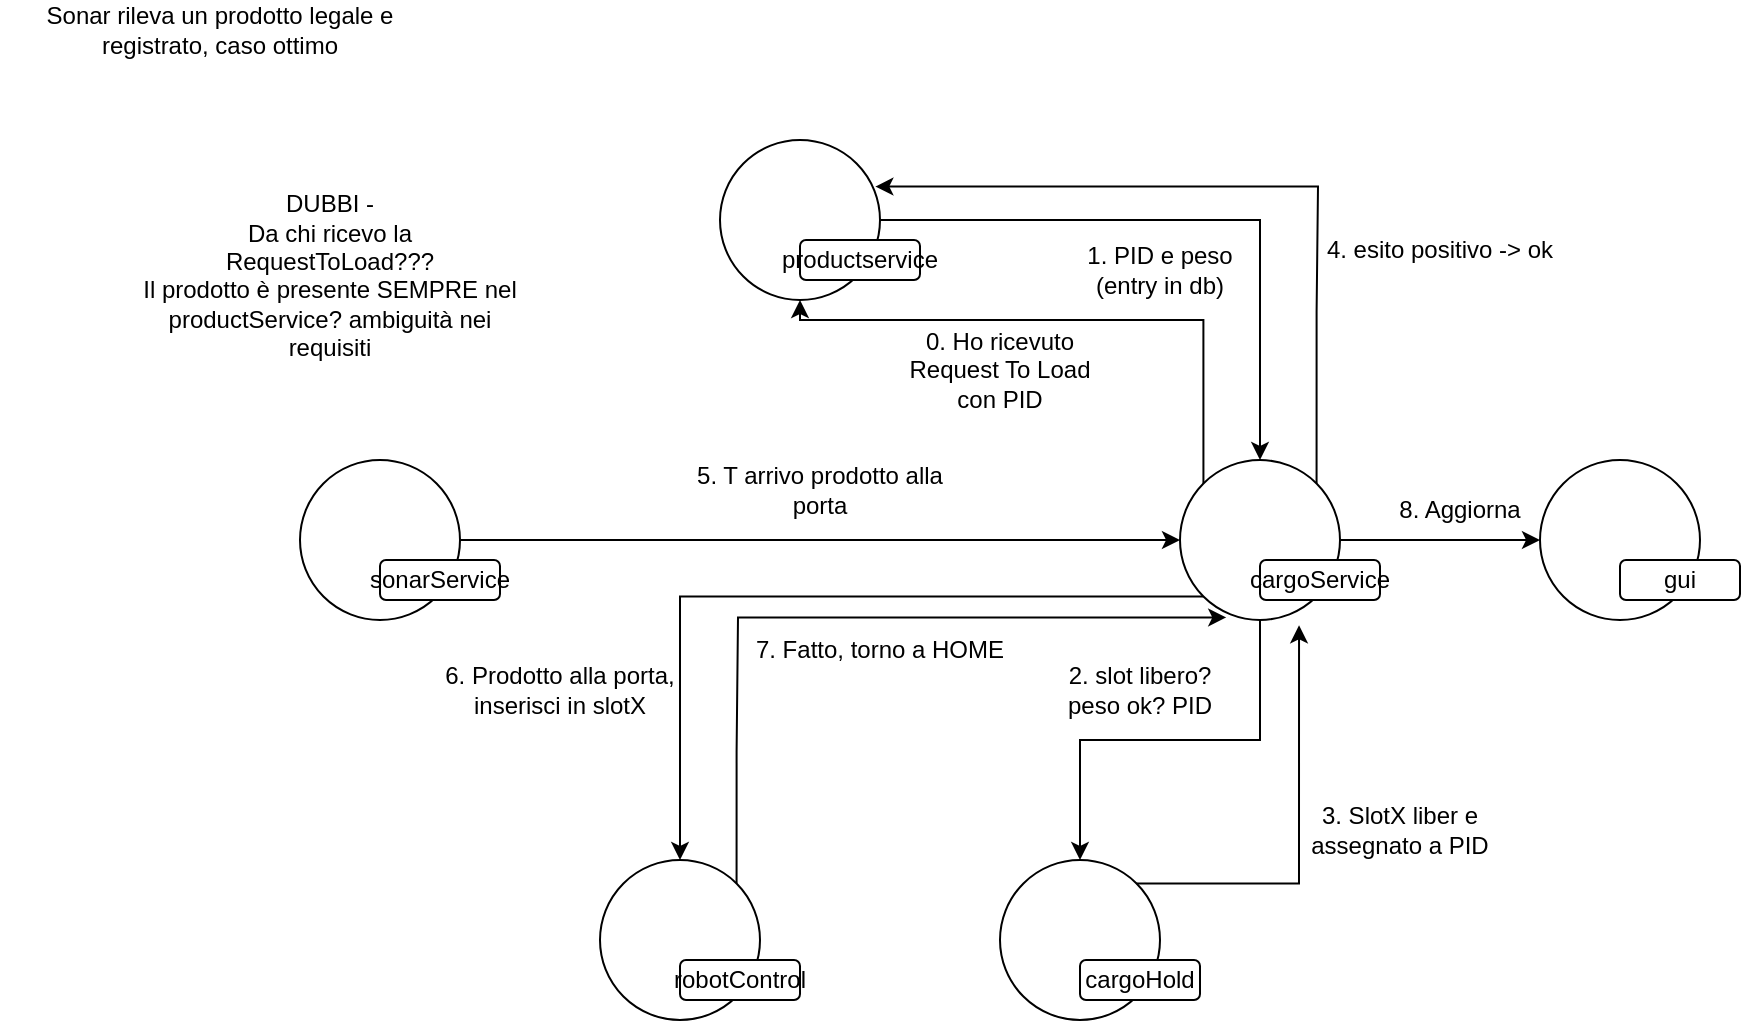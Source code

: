 <mxfile version="28.0.7" pages="4">
  <diagram name="ProdottoDisponibile" id="25Efme0Ay3es9wh1dyTM">
    <mxGraphModel dx="614" dy="648" grid="1" gridSize="10" guides="1" tooltips="1" connect="1" arrows="1" fold="1" page="1" pageScale="1" pageWidth="827" pageHeight="1169" math="0" shadow="0">
      <root>
        <mxCell id="0" />
        <mxCell id="1" parent="0" />
        <mxCell id="WGEKUS04sTv0rBj9BLx_-32" style="edgeStyle=orthogonalEdgeStyle;rounded=0;orthogonalLoop=1;jettySize=auto;html=1;exitX=1;exitY=0.5;exitDx=0;exitDy=0;entryX=0;entryY=0.5;entryDx=0;entryDy=0;" parent="1" source="WGEKUS04sTv0rBj9BLx_-2" target="WGEKUS04sTv0rBj9BLx_-4" edge="1">
          <mxGeometry relative="1" as="geometry" />
        </mxCell>
        <mxCell id="WGEKUS04sTv0rBj9BLx_-2" value="" style="ellipse;whiteSpace=wrap;html=1;aspect=fixed;" parent="1" vertex="1">
          <mxGeometry x="170" y="240" width="80" height="80" as="geometry" />
        </mxCell>
        <mxCell id="WGEKUS04sTv0rBj9BLx_-3" value="sonarService" style="rounded=1;whiteSpace=wrap;html=1;" parent="1" vertex="1">
          <mxGeometry x="210" y="290" width="60" height="20" as="geometry" />
        </mxCell>
        <mxCell id="WGEKUS04sTv0rBj9BLx_-22" style="edgeStyle=orthogonalEdgeStyle;rounded=0;orthogonalLoop=1;jettySize=auto;html=1;exitX=1;exitY=0;exitDx=0;exitDy=0;entryX=0.971;entryY=0.291;entryDx=0;entryDy=0;entryPerimeter=0;" parent="1" source="WGEKUS04sTv0rBj9BLx_-4" target="WGEKUS04sTv0rBj9BLx_-7" edge="1">
          <mxGeometry relative="1" as="geometry">
            <mxPoint x="678" y="80" as="targetPoint" />
            <Array as="points">
              <mxPoint x="678" y="166" />
              <mxPoint x="679" y="103" />
            </Array>
          </mxGeometry>
        </mxCell>
        <mxCell id="WGEKUS04sTv0rBj9BLx_-24" style="edgeStyle=orthogonalEdgeStyle;rounded=0;orthogonalLoop=1;jettySize=auto;html=1;exitX=0.5;exitY=1;exitDx=0;exitDy=0;entryX=0.5;entryY=0;entryDx=0;entryDy=0;" parent="1" source="WGEKUS04sTv0rBj9BLx_-4" target="WGEKUS04sTv0rBj9BLx_-11" edge="1">
          <mxGeometry relative="1" as="geometry" />
        </mxCell>
        <mxCell id="WGEKUS04sTv0rBj9BLx_-34" style="edgeStyle=orthogonalEdgeStyle;rounded=0;orthogonalLoop=1;jettySize=auto;html=1;exitX=0;exitY=1;exitDx=0;exitDy=0;entryX=0.5;entryY=0;entryDx=0;entryDy=0;" parent="1" source="WGEKUS04sTv0rBj9BLx_-4" target="WGEKUS04sTv0rBj9BLx_-9" edge="1">
          <mxGeometry relative="1" as="geometry" />
        </mxCell>
        <mxCell id="f1D6WuZxMdPs2gHAFTNx-3" style="edgeStyle=orthogonalEdgeStyle;rounded=0;orthogonalLoop=1;jettySize=auto;html=1;exitX=1;exitY=0.5;exitDx=0;exitDy=0;entryX=0;entryY=0.5;entryDx=0;entryDy=0;" parent="1" source="WGEKUS04sTv0rBj9BLx_-4" target="f1D6WuZxMdPs2gHAFTNx-1" edge="1">
          <mxGeometry relative="1" as="geometry" />
        </mxCell>
        <mxCell id="b7JDsCgxkfN641fADbbu-5" style="edgeStyle=orthogonalEdgeStyle;rounded=0;orthogonalLoop=1;jettySize=auto;html=1;exitX=0;exitY=0;exitDx=0;exitDy=0;entryX=0.5;entryY=1;entryDx=0;entryDy=0;" parent="1" source="WGEKUS04sTv0rBj9BLx_-4" target="WGEKUS04sTv0rBj9BLx_-7" edge="1">
          <mxGeometry relative="1" as="geometry">
            <Array as="points">
              <mxPoint x="622" y="170" />
              <mxPoint x="420" y="170" />
            </Array>
          </mxGeometry>
        </mxCell>
        <mxCell id="WGEKUS04sTv0rBj9BLx_-4" value="" style="ellipse;whiteSpace=wrap;html=1;aspect=fixed;" parent="1" vertex="1">
          <mxGeometry x="610" y="240" width="80" height="80" as="geometry" />
        </mxCell>
        <mxCell id="WGEKUS04sTv0rBj9BLx_-5" value="cargoService" style="rounded=1;whiteSpace=wrap;html=1;" parent="1" vertex="1">
          <mxGeometry x="650" y="290" width="60" height="20" as="geometry" />
        </mxCell>
        <mxCell id="WGEKUS04sTv0rBj9BLx_-17" style="edgeStyle=orthogonalEdgeStyle;rounded=0;orthogonalLoop=1;jettySize=auto;html=1;exitX=1;exitY=0.5;exitDx=0;exitDy=0;entryX=0.5;entryY=0;entryDx=0;entryDy=0;" parent="1" source="WGEKUS04sTv0rBj9BLx_-7" target="WGEKUS04sTv0rBj9BLx_-4" edge="1">
          <mxGeometry relative="1" as="geometry" />
        </mxCell>
        <mxCell id="WGEKUS04sTv0rBj9BLx_-7" value="" style="ellipse;whiteSpace=wrap;html=1;aspect=fixed;" parent="1" vertex="1">
          <mxGeometry x="380" y="80" width="80" height="80" as="geometry" />
        </mxCell>
        <mxCell id="WGEKUS04sTv0rBj9BLx_-8" value="productservice" style="rounded=1;whiteSpace=wrap;html=1;" parent="1" vertex="1">
          <mxGeometry x="420" y="130" width="60" height="20" as="geometry" />
        </mxCell>
        <mxCell id="WGEKUS04sTv0rBj9BLx_-37" style="edgeStyle=orthogonalEdgeStyle;rounded=0;orthogonalLoop=1;jettySize=auto;html=1;exitX=1;exitY=0;exitDx=0;exitDy=0;entryX=0.289;entryY=0.984;entryDx=0;entryDy=0;entryPerimeter=0;" parent="1" source="WGEKUS04sTv0rBj9BLx_-9" target="WGEKUS04sTv0rBj9BLx_-4" edge="1">
          <mxGeometry relative="1" as="geometry">
            <mxPoint x="388" y="320" as="targetPoint" />
            <Array as="points">
              <mxPoint x="388" y="386" />
              <mxPoint x="389" y="319" />
            </Array>
          </mxGeometry>
        </mxCell>
        <mxCell id="WGEKUS04sTv0rBj9BLx_-9" value="" style="ellipse;whiteSpace=wrap;html=1;aspect=fixed;" parent="1" vertex="1">
          <mxGeometry x="320" y="440" width="80" height="80" as="geometry" />
        </mxCell>
        <mxCell id="WGEKUS04sTv0rBj9BLx_-10" value="robotControl" style="rounded=1;whiteSpace=wrap;html=1;" parent="1" vertex="1">
          <mxGeometry x="360" y="490" width="60" height="20" as="geometry" />
        </mxCell>
        <mxCell id="WGEKUS04sTv0rBj9BLx_-11" value="" style="ellipse;whiteSpace=wrap;html=1;aspect=fixed;" parent="1" vertex="1">
          <mxGeometry x="520" y="440" width="80" height="80" as="geometry" />
        </mxCell>
        <mxCell id="WGEKUS04sTv0rBj9BLx_-12" value="cargoHold" style="rounded=1;whiteSpace=wrap;html=1;" parent="1" vertex="1">
          <mxGeometry x="560" y="490" width="60" height="20" as="geometry" />
        </mxCell>
        <mxCell id="WGEKUS04sTv0rBj9BLx_-15" value="Sonar rileva un prodotto legale e registrato, caso ottimo" style="text;html=1;align=center;verticalAlign=middle;whiteSpace=wrap;rounded=0;" parent="1" vertex="1">
          <mxGeometry x="20" y="10" width="220" height="30" as="geometry" />
        </mxCell>
        <mxCell id="WGEKUS04sTv0rBj9BLx_-18" value="1. PID e peso (entry in db)" style="text;html=1;align=center;verticalAlign=middle;whiteSpace=wrap;rounded=0;" parent="1" vertex="1">
          <mxGeometry x="550" y="130" width="100" height="30" as="geometry" />
        </mxCell>
        <mxCell id="WGEKUS04sTv0rBj9BLx_-23" value="4. esito positivo -&amp;gt; ok" style="text;html=1;align=center;verticalAlign=middle;whiteSpace=wrap;rounded=0;" parent="1" vertex="1">
          <mxGeometry x="680" y="120" width="120" height="30" as="geometry" />
        </mxCell>
        <mxCell id="WGEKUS04sTv0rBj9BLx_-25" value="2. slot libero? peso ok? PID" style="text;html=1;align=center;verticalAlign=middle;whiteSpace=wrap;rounded=0;" parent="1" vertex="1">
          <mxGeometry x="540" y="340" width="100" height="30" as="geometry" />
        </mxCell>
        <mxCell id="WGEKUS04sTv0rBj9BLx_-27" value="3. SlotX liber e assegnato a PID" style="text;html=1;align=center;verticalAlign=middle;whiteSpace=wrap;rounded=0;" parent="1" vertex="1">
          <mxGeometry x="670" y="410" width="100" height="30" as="geometry" />
        </mxCell>
        <mxCell id="WGEKUS04sTv0rBj9BLx_-30" style="edgeStyle=orthogonalEdgeStyle;rounded=0;orthogonalLoop=1;jettySize=auto;html=1;exitX=1;exitY=0;exitDx=0;exitDy=0;entryX=0.744;entryY=1.033;entryDx=0;entryDy=0;entryPerimeter=0;" parent="1" source="WGEKUS04sTv0rBj9BLx_-11" target="WGEKUS04sTv0rBj9BLx_-4" edge="1">
          <mxGeometry relative="1" as="geometry" />
        </mxCell>
        <mxCell id="WGEKUS04sTv0rBj9BLx_-31" value="5. T arrivo prodotto alla porta" style="text;html=1;align=center;verticalAlign=middle;whiteSpace=wrap;rounded=0;" parent="1" vertex="1">
          <mxGeometry x="360" y="240" width="140" height="30" as="geometry" />
        </mxCell>
        <mxCell id="WGEKUS04sTv0rBj9BLx_-35" value="6. Prodotto alla porta, inserisci in slotX" style="text;html=1;align=center;verticalAlign=middle;whiteSpace=wrap;rounded=0;" parent="1" vertex="1">
          <mxGeometry x="230" y="340" width="140" height="30" as="geometry" />
        </mxCell>
        <mxCell id="WGEKUS04sTv0rBj9BLx_-38" value="7. Fatto, torno a HOME" style="text;html=1;align=center;verticalAlign=middle;whiteSpace=wrap;rounded=0;" parent="1" vertex="1">
          <mxGeometry x="390" y="320" width="140" height="30" as="geometry" />
        </mxCell>
        <mxCell id="f1D6WuZxMdPs2gHAFTNx-1" value="" style="ellipse;whiteSpace=wrap;html=1;aspect=fixed;" parent="1" vertex="1">
          <mxGeometry x="790" y="240" width="80" height="80" as="geometry" />
        </mxCell>
        <mxCell id="f1D6WuZxMdPs2gHAFTNx-2" value="gui" style="rounded=1;whiteSpace=wrap;html=1;" parent="1" vertex="1">
          <mxGeometry x="830" y="290" width="60" height="20" as="geometry" />
        </mxCell>
        <mxCell id="f1D6WuZxMdPs2gHAFTNx-4" value="8. Aggiorna" style="text;html=1;align=center;verticalAlign=middle;whiteSpace=wrap;rounded=0;" parent="1" vertex="1">
          <mxGeometry x="690" y="250" width="120" height="30" as="geometry" />
        </mxCell>
        <mxCell id="b7JDsCgxkfN641fADbbu-1" value="DUBBI -&lt;br&gt;Da chi ricevo la RequestToLoad???&lt;br&gt;Il prodotto è presente SEMPRE nel productService? ambiguità nei requisiti&lt;div&gt;&lt;br&gt;&lt;/div&gt;" style="text;html=1;align=center;verticalAlign=middle;whiteSpace=wrap;rounded=0;" parent="1" vertex="1">
          <mxGeometry x="90" y="100" width="190" height="110" as="geometry" />
        </mxCell>
        <mxCell id="b7JDsCgxkfN641fADbbu-6" value="0. Ho ricevuto Request To Load con PID" style="text;html=1;align=center;verticalAlign=middle;whiteSpace=wrap;rounded=0;" parent="1" vertex="1">
          <mxGeometry x="470" y="180" width="100" height="30" as="geometry" />
        </mxCell>
      </root>
    </mxGraphModel>
  </diagram>
  <diagram name="Neg1 - illegalProduct" id="JJoJsT08v6iu-mhNfzCP">
    <mxGraphModel dx="1215" dy="723" grid="1" gridSize="10" guides="1" tooltips="1" connect="1" arrows="1" fold="1" page="1" pageScale="1" pageWidth="827" pageHeight="1169" math="0" shadow="0">
      <root>
        <mxCell id="0" />
        <mxCell id="1" parent="0" />
        <mxCell id="7TsAhdL8rtgzQ2KAtKML-1" value="Prodotto non registrato o peso &amp;gt; max" style="text;html=1;align=center;verticalAlign=middle;whiteSpace=wrap;rounded=0;" parent="1" vertex="1">
          <mxGeometry x="30" y="10" width="200" height="50" as="geometry" />
        </mxCell>
        <mxCell id="kh7jRxRdBOwOGf4_5ecX-2" value="" style="ellipse;whiteSpace=wrap;html=1;aspect=fixed;" vertex="1" parent="1">
          <mxGeometry x="70" y="240" width="80" height="80" as="geometry" />
        </mxCell>
        <mxCell id="kh7jRxRdBOwOGf4_5ecX-3" value="sonarService" style="rounded=1;whiteSpace=wrap;html=1;" vertex="1" parent="1">
          <mxGeometry x="110" y="290" width="60" height="20" as="geometry" />
        </mxCell>
        <mxCell id="kh7jRxRdBOwOGf4_5ecX-8" style="edgeStyle=orthogonalEdgeStyle;rounded=0;orthogonalLoop=1;jettySize=auto;html=1;exitX=0;exitY=0;exitDx=0;exitDy=0;entryX=0.5;entryY=1;entryDx=0;entryDy=0;" edge="1" parent="1" source="kh7jRxRdBOwOGf4_5ecX-9" target="kh7jRxRdBOwOGf4_5ecX-12">
          <mxGeometry relative="1" as="geometry">
            <Array as="points">
              <mxPoint x="522" y="170" />
              <mxPoint x="320" y="170" />
            </Array>
          </mxGeometry>
        </mxCell>
        <mxCell id="AK_VR0vXPfZtuDrAQIk0-1" style="edgeStyle=none;curved=1;rounded=0;orthogonalLoop=1;jettySize=auto;html=1;exitX=1;exitY=0.5;exitDx=0;exitDy=0;entryX=0;entryY=0.5;entryDx=0;entryDy=0;fontSize=12;startSize=8;endSize=8;" edge="1" parent="1" source="kh7jRxRdBOwOGf4_5ecX-9" target="kh7jRxRdBOwOGf4_5ecX-27">
          <mxGeometry relative="1" as="geometry" />
        </mxCell>
        <mxCell id="kh7jRxRdBOwOGf4_5ecX-9" value="" style="ellipse;whiteSpace=wrap;html=1;aspect=fixed;" vertex="1" parent="1">
          <mxGeometry x="510" y="240" width="80" height="80" as="geometry" />
        </mxCell>
        <mxCell id="kh7jRxRdBOwOGf4_5ecX-10" value="cargoService" style="rounded=1;whiteSpace=wrap;html=1;" vertex="1" parent="1">
          <mxGeometry x="550" y="290" width="60" height="20" as="geometry" />
        </mxCell>
        <mxCell id="kh7jRxRdBOwOGf4_5ecX-11" style="edgeStyle=orthogonalEdgeStyle;rounded=0;orthogonalLoop=1;jettySize=auto;html=1;exitX=1;exitY=0.5;exitDx=0;exitDy=0;entryX=0.5;entryY=0;entryDx=0;entryDy=0;" edge="1" parent="1" source="kh7jRxRdBOwOGf4_5ecX-12" target="kh7jRxRdBOwOGf4_5ecX-9">
          <mxGeometry relative="1" as="geometry" />
        </mxCell>
        <mxCell id="kh7jRxRdBOwOGf4_5ecX-12" value="" style="ellipse;whiteSpace=wrap;html=1;aspect=fixed;" vertex="1" parent="1">
          <mxGeometry x="280" y="80" width="80" height="80" as="geometry" />
        </mxCell>
        <mxCell id="kh7jRxRdBOwOGf4_5ecX-13" value="productservice" style="rounded=1;whiteSpace=wrap;html=1;" vertex="1" parent="1">
          <mxGeometry x="320" y="130" width="60" height="20" as="geometry" />
        </mxCell>
        <mxCell id="kh7jRxRdBOwOGf4_5ecX-15" value="" style="ellipse;whiteSpace=wrap;html=1;aspect=fixed;" vertex="1" parent="1">
          <mxGeometry x="220" y="440" width="80" height="80" as="geometry" />
        </mxCell>
        <mxCell id="kh7jRxRdBOwOGf4_5ecX-16" value="robotControl" style="rounded=1;whiteSpace=wrap;html=1;" vertex="1" parent="1">
          <mxGeometry x="260" y="490" width="60" height="20" as="geometry" />
        </mxCell>
        <mxCell id="kh7jRxRdBOwOGf4_5ecX-17" value="" style="ellipse;whiteSpace=wrap;html=1;aspect=fixed;" vertex="1" parent="1">
          <mxGeometry x="420" y="440" width="80" height="80" as="geometry" />
        </mxCell>
        <mxCell id="kh7jRxRdBOwOGf4_5ecX-18" value="cargoHold" style="rounded=1;whiteSpace=wrap;html=1;" vertex="1" parent="1">
          <mxGeometry x="460" y="490" width="60" height="20" as="geometry" />
        </mxCell>
        <mxCell id="kh7jRxRdBOwOGf4_5ecX-19" value="1. PID assente / peso &amp;gt; MAX" style="text;html=1;align=center;verticalAlign=middle;whiteSpace=wrap;rounded=0;" vertex="1" parent="1">
          <mxGeometry x="450" y="130" width="100" height="30" as="geometry" />
        </mxCell>
        <mxCell id="kh7jRxRdBOwOGf4_5ecX-27" value="" style="ellipse;whiteSpace=wrap;html=1;aspect=fixed;" vertex="1" parent="1">
          <mxGeometry x="690" y="240" width="80" height="80" as="geometry" />
        </mxCell>
        <mxCell id="kh7jRxRdBOwOGf4_5ecX-28" value="gui" style="rounded=1;whiteSpace=wrap;html=1;" vertex="1" parent="1">
          <mxGeometry x="730" y="290" width="60" height="20" as="geometry" />
        </mxCell>
        <mxCell id="kh7jRxRdBOwOGf4_5ecX-31" value="0. Ho ricevuto Request To Load con PID" style="text;html=1;align=center;verticalAlign=middle;whiteSpace=wrap;rounded=0;" vertex="1" parent="1">
          <mxGeometry x="370" y="180" width="100" height="30" as="geometry" />
        </mxCell>
        <mxCell id="AK_VR0vXPfZtuDrAQIk0-2" value="2. Aggiorna" style="text;html=1;align=center;verticalAlign=middle;whiteSpace=wrap;rounded=0;" vertex="1" parent="1">
          <mxGeometry x="580" y="250" width="120" height="30" as="geometry" />
        </mxCell>
      </root>
    </mxGraphModel>
  </diagram>
  <diagram name="Neg2 - interrupt" id="SZKAoKg2T0jrM4w7HBy4">
    <mxGraphModel dx="1215" dy="723" grid="1" gridSize="10" guides="1" tooltips="1" connect="1" arrows="1" fold="1" page="1" pageScale="1" pageWidth="827" pageHeight="1169" math="0" shadow="0">
      <root>
        <mxCell id="0" />
        <mxCell id="1" parent="0" />
        <mxCell id="uiuxDL_elA8yQI4Zi2Tw-1" value="Interrupt" style="text;html=1;align=center;verticalAlign=middle;whiteSpace=wrap;rounded=0;" parent="1" vertex="1">
          <mxGeometry x="40" y="20" width="190" height="30" as="geometry" />
        </mxCell>
        <mxCell id="GBLBe9M7HUZ7NNClnXE3-1" style="edgeStyle=orthogonalEdgeStyle;rounded=0;orthogonalLoop=1;jettySize=auto;html=1;exitX=1;exitY=0.5;exitDx=0;exitDy=0;entryX=0;entryY=0.5;entryDx=0;entryDy=0;" edge="1" parent="1" source="GBLBe9M7HUZ7NNClnXE3-2" target="GBLBe9M7HUZ7NNClnXE3-9">
          <mxGeometry relative="1" as="geometry" />
        </mxCell>
        <mxCell id="GBLBe9M7HUZ7NNClnXE3-2" value="" style="ellipse;whiteSpace=wrap;html=1;aspect=fixed;" vertex="1" parent="1">
          <mxGeometry x="130" y="220" width="80" height="80" as="geometry" />
        </mxCell>
        <mxCell id="GBLBe9M7HUZ7NNClnXE3-3" value="sonarService" style="rounded=1;whiteSpace=wrap;html=1;" vertex="1" parent="1">
          <mxGeometry x="170" y="270" width="60" height="20" as="geometry" />
        </mxCell>
        <mxCell id="GBLBe9M7HUZ7NNClnXE3-4" style="edgeStyle=orthogonalEdgeStyle;rounded=0;orthogonalLoop=1;jettySize=auto;html=1;exitX=1;exitY=0;exitDx=0;exitDy=0;entryX=0.971;entryY=0.291;entryDx=0;entryDy=0;entryPerimeter=0;" edge="1" parent="1" source="GBLBe9M7HUZ7NNClnXE3-9" target="GBLBe9M7HUZ7NNClnXE3-12">
          <mxGeometry relative="1" as="geometry">
            <mxPoint x="638" y="60" as="targetPoint" />
            <Array as="points">
              <mxPoint x="638" y="146" />
              <mxPoint x="639" y="83" />
            </Array>
          </mxGeometry>
        </mxCell>
        <mxCell id="GBLBe9M7HUZ7NNClnXE3-5" style="edgeStyle=orthogonalEdgeStyle;rounded=0;orthogonalLoop=1;jettySize=auto;html=1;exitX=0.5;exitY=1;exitDx=0;exitDy=0;entryX=0.5;entryY=0;entryDx=0;entryDy=0;" edge="1" parent="1" source="GBLBe9M7HUZ7NNClnXE3-9" target="GBLBe9M7HUZ7NNClnXE3-17">
          <mxGeometry relative="1" as="geometry" />
        </mxCell>
        <mxCell id="GBLBe9M7HUZ7NNClnXE3-8" style="edgeStyle=orthogonalEdgeStyle;rounded=0;orthogonalLoop=1;jettySize=auto;html=1;exitX=0;exitY=0;exitDx=0;exitDy=0;entryX=0.5;entryY=1;entryDx=0;entryDy=0;" edge="1" parent="1" source="GBLBe9M7HUZ7NNClnXE3-9" target="GBLBe9M7HUZ7NNClnXE3-12">
          <mxGeometry relative="1" as="geometry">
            <Array as="points">
              <mxPoint x="582" y="150" />
              <mxPoint x="380" y="150" />
            </Array>
          </mxGeometry>
        </mxCell>
        <mxCell id="tBO8AAmjAjPt6X4575wv-1" style="edgeStyle=none;curved=1;rounded=0;orthogonalLoop=1;jettySize=auto;html=1;exitX=1;exitY=0.5;exitDx=0;exitDy=0;entryX=0;entryY=0.5;entryDx=0;entryDy=0;fontSize=12;startSize=8;endSize=8;" edge="1" parent="1" source="GBLBe9M7HUZ7NNClnXE3-9" target="GBLBe9M7HUZ7NNClnXE3-27">
          <mxGeometry relative="1" as="geometry" />
        </mxCell>
        <mxCell id="GBLBe9M7HUZ7NNClnXE3-9" value="" style="ellipse;whiteSpace=wrap;html=1;aspect=fixed;" vertex="1" parent="1">
          <mxGeometry x="570" y="220" width="80" height="80" as="geometry" />
        </mxCell>
        <mxCell id="GBLBe9M7HUZ7NNClnXE3-10" value="cargoService" style="rounded=1;whiteSpace=wrap;html=1;" vertex="1" parent="1">
          <mxGeometry x="610" y="270" width="60" height="20" as="geometry" />
        </mxCell>
        <mxCell id="GBLBe9M7HUZ7NNClnXE3-11" style="edgeStyle=orthogonalEdgeStyle;rounded=0;orthogonalLoop=1;jettySize=auto;html=1;exitX=1;exitY=0.5;exitDx=0;exitDy=0;entryX=0.5;entryY=0;entryDx=0;entryDy=0;" edge="1" parent="1" source="GBLBe9M7HUZ7NNClnXE3-12" target="GBLBe9M7HUZ7NNClnXE3-9">
          <mxGeometry relative="1" as="geometry" />
        </mxCell>
        <mxCell id="GBLBe9M7HUZ7NNClnXE3-12" value="" style="ellipse;whiteSpace=wrap;html=1;aspect=fixed;" vertex="1" parent="1">
          <mxGeometry x="340" y="60" width="80" height="80" as="geometry" />
        </mxCell>
        <mxCell id="GBLBe9M7HUZ7NNClnXE3-13" value="productservice" style="rounded=1;whiteSpace=wrap;html=1;" vertex="1" parent="1">
          <mxGeometry x="380" y="110" width="60" height="20" as="geometry" />
        </mxCell>
        <mxCell id="GBLBe9M7HUZ7NNClnXE3-15" value="" style="ellipse;whiteSpace=wrap;html=1;aspect=fixed;" vertex="1" parent="1">
          <mxGeometry x="280" y="420" width="80" height="80" as="geometry" />
        </mxCell>
        <mxCell id="GBLBe9M7HUZ7NNClnXE3-16" value="robotControl" style="rounded=1;whiteSpace=wrap;html=1;" vertex="1" parent="1">
          <mxGeometry x="320" y="470" width="60" height="20" as="geometry" />
        </mxCell>
        <mxCell id="GBLBe9M7HUZ7NNClnXE3-17" value="" style="ellipse;whiteSpace=wrap;html=1;aspect=fixed;" vertex="1" parent="1">
          <mxGeometry x="480" y="420" width="80" height="80" as="geometry" />
        </mxCell>
        <mxCell id="GBLBe9M7HUZ7NNClnXE3-18" value="cargoHold" style="rounded=1;whiteSpace=wrap;html=1;" vertex="1" parent="1">
          <mxGeometry x="520" y="470" width="60" height="20" as="geometry" />
        </mxCell>
        <mxCell id="GBLBe9M7HUZ7NNClnXE3-19" value="1. PID e peso (entry in db)" style="text;html=1;align=center;verticalAlign=middle;whiteSpace=wrap;rounded=0;" vertex="1" parent="1">
          <mxGeometry x="510" y="110" width="100" height="30" as="geometry" />
        </mxCell>
        <mxCell id="GBLBe9M7HUZ7NNClnXE3-20" value="4. esito positivo -&amp;gt; ok" style="text;html=1;align=center;verticalAlign=middle;whiteSpace=wrap;rounded=0;" vertex="1" parent="1">
          <mxGeometry x="640" y="100" width="120" height="30" as="geometry" />
        </mxCell>
        <mxCell id="GBLBe9M7HUZ7NNClnXE3-21" value="2. slot libero? peso ok? PID" style="text;html=1;align=center;verticalAlign=middle;whiteSpace=wrap;rounded=0;" vertex="1" parent="1">
          <mxGeometry x="500" y="320" width="100" height="30" as="geometry" />
        </mxCell>
        <mxCell id="GBLBe9M7HUZ7NNClnXE3-22" value="3. SlotX liber e assegnato a PID" style="text;html=1;align=center;verticalAlign=middle;whiteSpace=wrap;rounded=0;" vertex="1" parent="1">
          <mxGeometry x="630" y="390" width="100" height="30" as="geometry" />
        </mxCell>
        <mxCell id="GBLBe9M7HUZ7NNClnXE3-23" style="edgeStyle=orthogonalEdgeStyle;rounded=0;orthogonalLoop=1;jettySize=auto;html=1;exitX=1;exitY=0;exitDx=0;exitDy=0;entryX=0.744;entryY=1.033;entryDx=0;entryDy=0;entryPerimeter=0;" edge="1" parent="1" source="GBLBe9M7HUZ7NNClnXE3-17" target="GBLBe9M7HUZ7NNClnXE3-9">
          <mxGeometry relative="1" as="geometry" />
        </mxCell>
        <mxCell id="GBLBe9M7HUZ7NNClnXE3-24" value="5. Sonar failure. D &amp;gt; DFREE per almeno 3 sec" style="text;html=1;align=center;verticalAlign=middle;whiteSpace=wrap;rounded=0;" vertex="1" parent="1">
          <mxGeometry x="230" y="220" width="140" height="30" as="geometry" />
        </mxCell>
        <mxCell id="GBLBe9M7HUZ7NNClnXE3-27" value="" style="ellipse;whiteSpace=wrap;html=1;aspect=fixed;" vertex="1" parent="1">
          <mxGeometry x="750" y="220" width="80" height="80" as="geometry" />
        </mxCell>
        <mxCell id="GBLBe9M7HUZ7NNClnXE3-28" value="gui" style="rounded=1;whiteSpace=wrap;html=1;" vertex="1" parent="1">
          <mxGeometry x="790" y="270" width="60" height="20" as="geometry" />
        </mxCell>
        <mxCell id="GBLBe9M7HUZ7NNClnXE3-31" value="0. Ho ricevuto Request To Load con PID" style="text;html=1;align=center;verticalAlign=middle;whiteSpace=wrap;rounded=0;" vertex="1" parent="1">
          <mxGeometry x="430" y="160" width="100" height="30" as="geometry" />
        </mxCell>
        <mxCell id="uo6nv0FwG1k0BHqkp9Sb-1" value="6. Aggiorna" style="text;html=1;align=center;verticalAlign=middle;whiteSpace=wrap;rounded=0;" vertex="1" parent="1">
          <mxGeometry x="640" y="230" width="120" height="30" as="geometry" />
        </mxCell>
      </root>
    </mxGraphModel>
  </diagram>
  <diagram name="Neg3 - Slot Occupati" id="phj9aQP11ByOH9yMrtvx">
    <mxGraphModel dx="1215" dy="723" grid="1" gridSize="10" guides="1" tooltips="1" connect="1" arrows="1" fold="1" page="1" pageScale="1" pageWidth="827" pageHeight="1169" math="0" shadow="0">
      <root>
        <mxCell id="0" />
        <mxCell id="1" parent="0" />
        <mxCell id="AgatTy13-pNeH2oPpSTZ-1" value="Prodotto legale - Slot occupati" style="text;html=1;align=center;verticalAlign=middle;whiteSpace=wrap;rounded=0;" parent="1" vertex="1">
          <mxGeometry x="40" y="20" width="210" height="30" as="geometry" />
        </mxCell>
        <mxCell id="zKPX1PJQiBBPevh5m__w-2" value="" style="ellipse;whiteSpace=wrap;html=1;aspect=fixed;" vertex="1" parent="1">
          <mxGeometry x="50" y="210" width="80" height="80" as="geometry" />
        </mxCell>
        <mxCell id="zKPX1PJQiBBPevh5m__w-3" value="sonarService" style="rounded=1;whiteSpace=wrap;html=1;" vertex="1" parent="1">
          <mxGeometry x="90" y="260" width="60" height="20" as="geometry" />
        </mxCell>
        <mxCell id="zKPX1PJQiBBPevh5m__w-5" style="edgeStyle=orthogonalEdgeStyle;rounded=0;orthogonalLoop=1;jettySize=auto;html=1;exitX=0.5;exitY=1;exitDx=0;exitDy=0;entryX=0.5;entryY=0;entryDx=0;entryDy=0;" edge="1" parent="1" source="zKPX1PJQiBBPevh5m__w-9" target="zKPX1PJQiBBPevh5m__w-17">
          <mxGeometry relative="1" as="geometry" />
        </mxCell>
        <mxCell id="zKPX1PJQiBBPevh5m__w-7" style="edgeStyle=orthogonalEdgeStyle;rounded=0;orthogonalLoop=1;jettySize=auto;html=1;exitX=1;exitY=0.5;exitDx=0;exitDy=0;entryX=0;entryY=0.5;entryDx=0;entryDy=0;" edge="1" parent="1" source="zKPX1PJQiBBPevh5m__w-9" target="zKPX1PJQiBBPevh5m__w-27">
          <mxGeometry relative="1" as="geometry" />
        </mxCell>
        <mxCell id="zKPX1PJQiBBPevh5m__w-8" style="edgeStyle=orthogonalEdgeStyle;rounded=0;orthogonalLoop=1;jettySize=auto;html=1;exitX=0;exitY=0;exitDx=0;exitDy=0;entryX=0.5;entryY=1;entryDx=0;entryDy=0;" edge="1" parent="1" source="zKPX1PJQiBBPevh5m__w-9" target="zKPX1PJQiBBPevh5m__w-12">
          <mxGeometry relative="1" as="geometry">
            <Array as="points">
              <mxPoint x="502" y="140" />
              <mxPoint x="300" y="140" />
            </Array>
          </mxGeometry>
        </mxCell>
        <mxCell id="zKPX1PJQiBBPevh5m__w-9" value="" style="ellipse;whiteSpace=wrap;html=1;aspect=fixed;" vertex="1" parent="1">
          <mxGeometry x="490" y="210" width="80" height="80" as="geometry" />
        </mxCell>
        <mxCell id="zKPX1PJQiBBPevh5m__w-10" value="cargoService" style="rounded=1;whiteSpace=wrap;html=1;" vertex="1" parent="1">
          <mxGeometry x="530" y="260" width="60" height="20" as="geometry" />
        </mxCell>
        <mxCell id="zKPX1PJQiBBPevh5m__w-11" style="edgeStyle=orthogonalEdgeStyle;rounded=0;orthogonalLoop=1;jettySize=auto;html=1;exitX=1;exitY=0.5;exitDx=0;exitDy=0;entryX=0.5;entryY=0;entryDx=0;entryDy=0;" edge="1" parent="1" source="zKPX1PJQiBBPevh5m__w-12" target="zKPX1PJQiBBPevh5m__w-9">
          <mxGeometry relative="1" as="geometry" />
        </mxCell>
        <mxCell id="zKPX1PJQiBBPevh5m__w-12" value="" style="ellipse;whiteSpace=wrap;html=1;aspect=fixed;" vertex="1" parent="1">
          <mxGeometry x="260" y="50" width="80" height="80" as="geometry" />
        </mxCell>
        <mxCell id="zKPX1PJQiBBPevh5m__w-13" value="productservice" style="rounded=1;whiteSpace=wrap;html=1;" vertex="1" parent="1">
          <mxGeometry x="300" y="100" width="60" height="20" as="geometry" />
        </mxCell>
        <mxCell id="zKPX1PJQiBBPevh5m__w-15" value="" style="ellipse;whiteSpace=wrap;html=1;aspect=fixed;" vertex="1" parent="1">
          <mxGeometry x="200" y="410" width="80" height="80" as="geometry" />
        </mxCell>
        <mxCell id="zKPX1PJQiBBPevh5m__w-16" value="robotControl" style="rounded=1;whiteSpace=wrap;html=1;" vertex="1" parent="1">
          <mxGeometry x="240" y="460" width="60" height="20" as="geometry" />
        </mxCell>
        <mxCell id="zKPX1PJQiBBPevh5m__w-17" value="" style="ellipse;whiteSpace=wrap;html=1;aspect=fixed;" vertex="1" parent="1">
          <mxGeometry x="400" y="410" width="80" height="80" as="geometry" />
        </mxCell>
        <mxCell id="zKPX1PJQiBBPevh5m__w-18" value="cargoHold" style="rounded=1;whiteSpace=wrap;html=1;" vertex="1" parent="1">
          <mxGeometry x="440" y="460" width="60" height="20" as="geometry" />
        </mxCell>
        <mxCell id="zKPX1PJQiBBPevh5m__w-19" value="1. PID e peso (entry in db)" style="text;html=1;align=center;verticalAlign=middle;whiteSpace=wrap;rounded=0;" vertex="1" parent="1">
          <mxGeometry x="430" y="100" width="100" height="30" as="geometry" />
        </mxCell>
        <mxCell id="zKPX1PJQiBBPevh5m__w-21" value="2. slot libero? peso ok? PID" style="text;html=1;align=center;verticalAlign=middle;whiteSpace=wrap;rounded=0;" vertex="1" parent="1">
          <mxGeometry x="420" y="310" width="100" height="30" as="geometry" />
        </mxCell>
        <mxCell id="zKPX1PJQiBBPevh5m__w-22" value="3. Slot occupati" style="text;html=1;align=center;verticalAlign=middle;whiteSpace=wrap;rounded=0;" vertex="1" parent="1">
          <mxGeometry x="550" y="380" width="100" height="30" as="geometry" />
        </mxCell>
        <mxCell id="zKPX1PJQiBBPevh5m__w-23" style="edgeStyle=orthogonalEdgeStyle;rounded=0;orthogonalLoop=1;jettySize=auto;html=1;exitX=1;exitY=0;exitDx=0;exitDy=0;entryX=0.744;entryY=1.033;entryDx=0;entryDy=0;entryPerimeter=0;" edge="1" parent="1" source="zKPX1PJQiBBPevh5m__w-17" target="zKPX1PJQiBBPevh5m__w-9">
          <mxGeometry relative="1" as="geometry" />
        </mxCell>
        <mxCell id="zKPX1PJQiBBPevh5m__w-27" value="" style="ellipse;whiteSpace=wrap;html=1;aspect=fixed;" vertex="1" parent="1">
          <mxGeometry x="670" y="210" width="80" height="80" as="geometry" />
        </mxCell>
        <mxCell id="zKPX1PJQiBBPevh5m__w-28" value="gui" style="rounded=1;whiteSpace=wrap;html=1;" vertex="1" parent="1">
          <mxGeometry x="710" y="260" width="60" height="20" as="geometry" />
        </mxCell>
        <mxCell id="zKPX1PJQiBBPevh5m__w-29" value="4. Aggiorna" style="text;html=1;align=center;verticalAlign=middle;whiteSpace=wrap;rounded=0;" vertex="1" parent="1">
          <mxGeometry x="570" y="220" width="120" height="30" as="geometry" />
        </mxCell>
        <mxCell id="zKPX1PJQiBBPevh5m__w-31" value="0. Ho ricevuto Request To Load con PID" style="text;html=1;align=center;verticalAlign=middle;whiteSpace=wrap;rounded=0;" vertex="1" parent="1">
          <mxGeometry x="350" y="150" width="100" height="30" as="geometry" />
        </mxCell>
      </root>
    </mxGraphModel>
  </diagram>
</mxfile>
